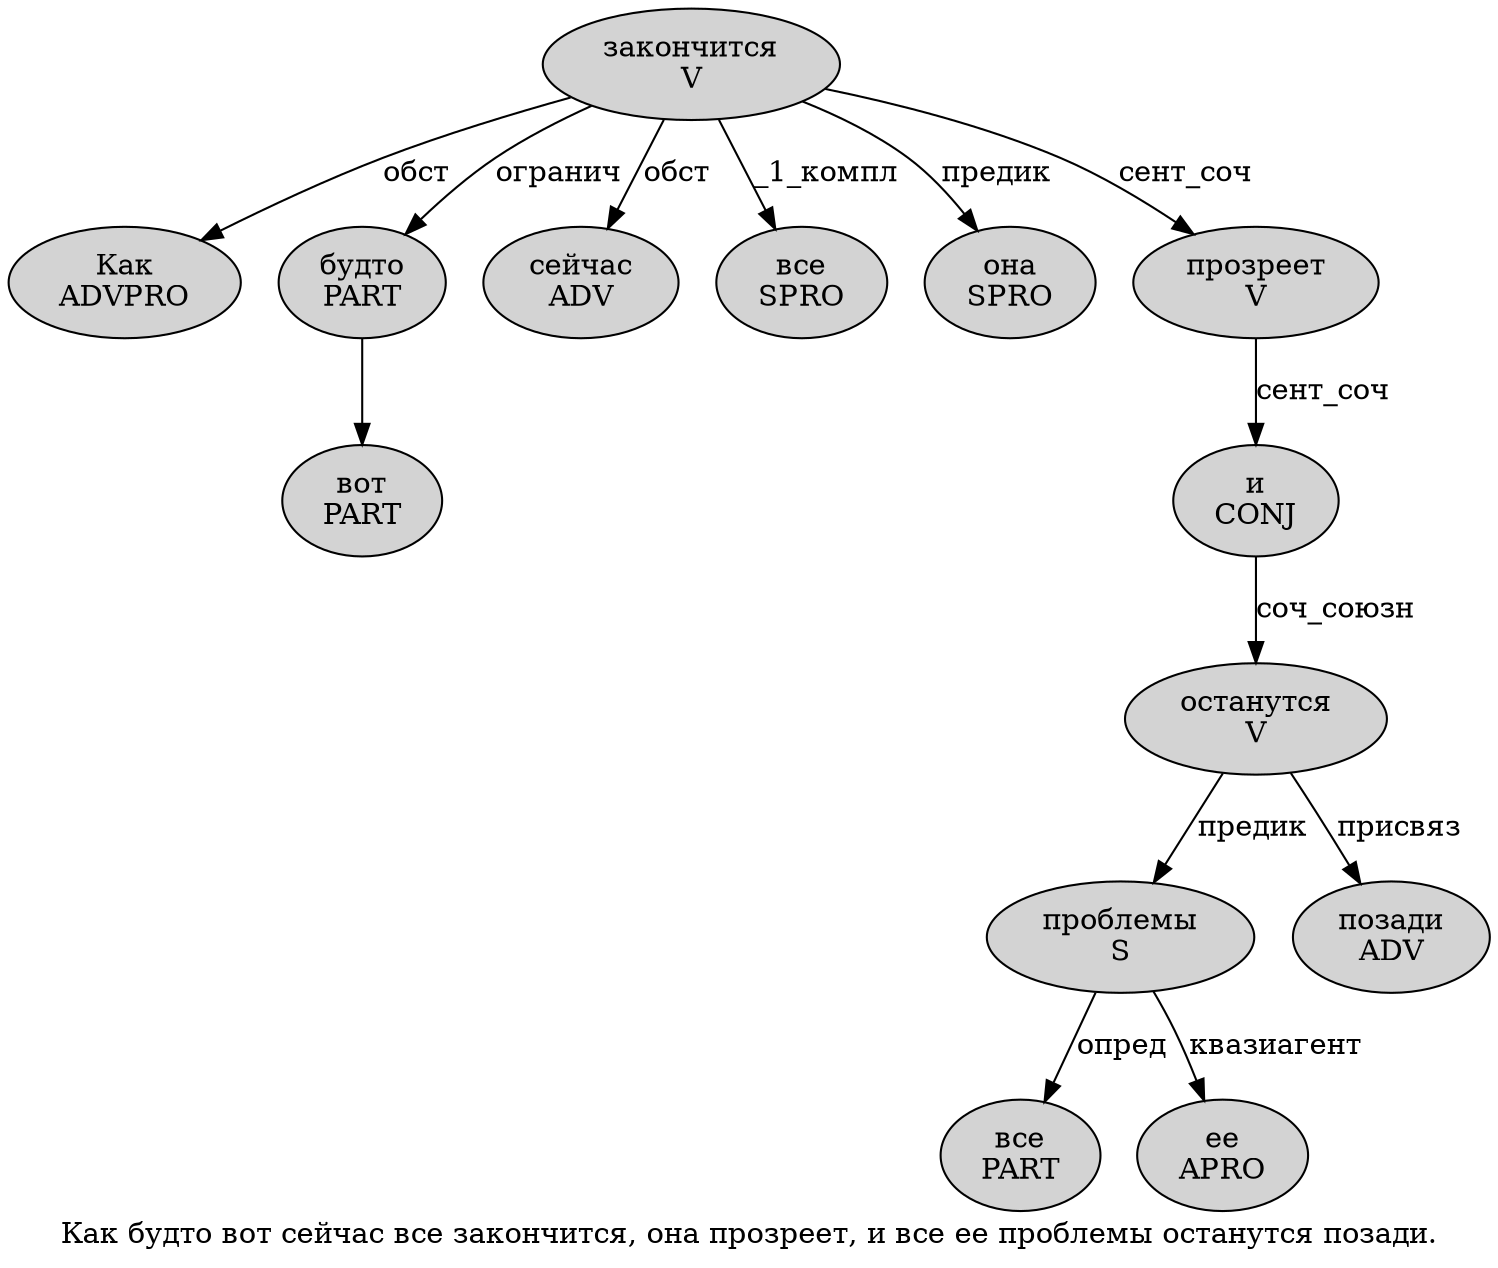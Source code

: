 digraph SENTENCE_1802 {
	graph [label="Как будто вот сейчас все закончится, она прозреет, и все ее проблемы останутся позади."]
	node [style=filled]
		0 [label="Как
ADVPRO" color="" fillcolor=lightgray penwidth=1 shape=ellipse]
		1 [label="будто
PART" color="" fillcolor=lightgray penwidth=1 shape=ellipse]
		2 [label="вот
PART" color="" fillcolor=lightgray penwidth=1 shape=ellipse]
		3 [label="сейчас
ADV" color="" fillcolor=lightgray penwidth=1 shape=ellipse]
		4 [label="все
SPRO" color="" fillcolor=lightgray penwidth=1 shape=ellipse]
		5 [label="закончится
V" color="" fillcolor=lightgray penwidth=1 shape=ellipse]
		7 [label="она
SPRO" color="" fillcolor=lightgray penwidth=1 shape=ellipse]
		8 [label="прозреет
V" color="" fillcolor=lightgray penwidth=1 shape=ellipse]
		10 [label="и
CONJ" color="" fillcolor=lightgray penwidth=1 shape=ellipse]
		11 [label="все
PART" color="" fillcolor=lightgray penwidth=1 shape=ellipse]
		12 [label="ее
APRO" color="" fillcolor=lightgray penwidth=1 shape=ellipse]
		13 [label="проблемы
S" color="" fillcolor=lightgray penwidth=1 shape=ellipse]
		14 [label="останутся
V" color="" fillcolor=lightgray penwidth=1 shape=ellipse]
		15 [label="позади
ADV" color="" fillcolor=lightgray penwidth=1 shape=ellipse]
			1 -> 2
			10 -> 14 [label="соч_союзн"]
			14 -> 13 [label="предик"]
			14 -> 15 [label="присвяз"]
			13 -> 11 [label="опред"]
			13 -> 12 [label="квазиагент"]
			5 -> 0 [label="обст"]
			5 -> 1 [label="огранич"]
			5 -> 3 [label="обст"]
			5 -> 4 [label="_1_компл"]
			5 -> 7 [label="предик"]
			5 -> 8 [label="сент_соч"]
			8 -> 10 [label="сент_соч"]
}